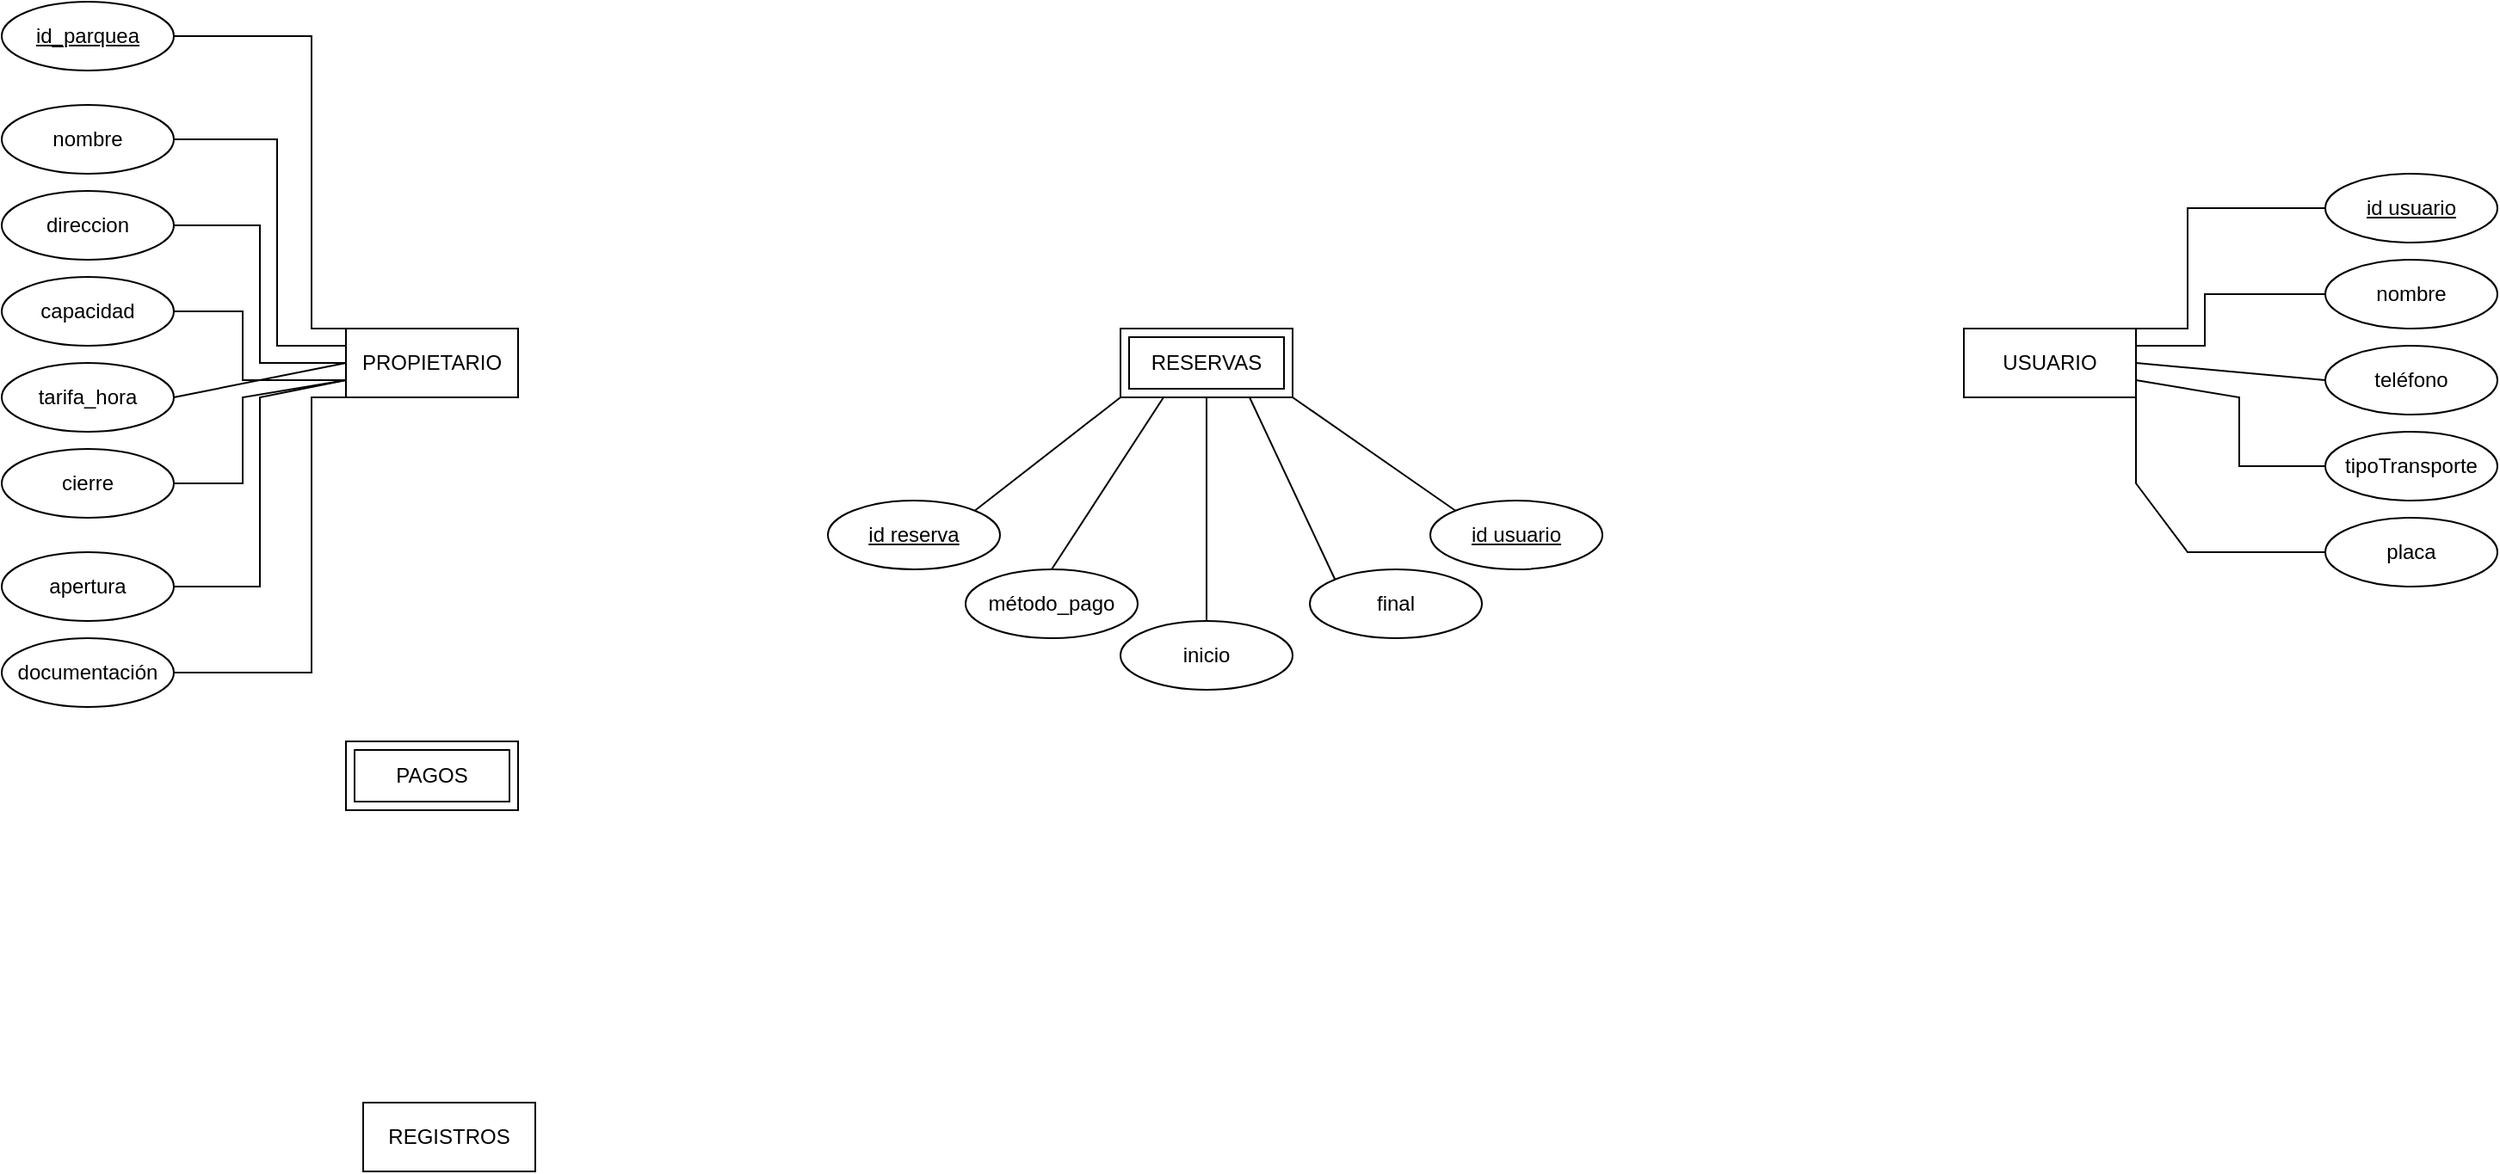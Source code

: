 <mxfile version="24.7.10">
  <diagram name="Página-1" id="D1UG52gK4ZFhQqOSn1Ke">
    <mxGraphModel dx="2261" dy="780" grid="1" gridSize="10" guides="1" tooltips="1" connect="1" arrows="1" fold="1" page="1" pageScale="1" pageWidth="827" pageHeight="1169" math="0" shadow="0">
      <root>
        <mxCell id="0" />
        <mxCell id="1" parent="0" />
        <mxCell id="8Ww00pwWWYWBI8ZVEA0D-1" value="USUARIO" style="whiteSpace=wrap;html=1;align=center;" vertex="1" parent="1">
          <mxGeometry x="970" y="190" width="100" height="40" as="geometry" />
        </mxCell>
        <mxCell id="8Ww00pwWWYWBI8ZVEA0D-4" value="PROPIETARIO" style="whiteSpace=wrap;html=1;align=center;" vertex="1" parent="1">
          <mxGeometry x="30" y="190" width="100" height="40" as="geometry" />
        </mxCell>
        <mxCell id="8Ww00pwWWYWBI8ZVEA0D-5" value="RESERVAS" style="shape=ext;margin=3;double=1;whiteSpace=wrap;html=1;align=center;" vertex="1" parent="1">
          <mxGeometry x="480" y="190" width="100" height="40" as="geometry" />
        </mxCell>
        <mxCell id="8Ww00pwWWYWBI8ZVEA0D-7" value="capacidad" style="ellipse;whiteSpace=wrap;html=1;align=center;" vertex="1" parent="1">
          <mxGeometry x="-170" y="160" width="100" height="40" as="geometry" />
        </mxCell>
        <mxCell id="8Ww00pwWWYWBI8ZVEA0D-8" value="id_parquea" style="ellipse;whiteSpace=wrap;html=1;align=center;fontStyle=4;" vertex="1" parent="1">
          <mxGeometry x="-170" width="100" height="40" as="geometry" />
        </mxCell>
        <mxCell id="8Ww00pwWWYWBI8ZVEA0D-9" value="direccion" style="ellipse;whiteSpace=wrap;html=1;align=center;" vertex="1" parent="1">
          <mxGeometry x="-170" y="110" width="100" height="40" as="geometry" />
        </mxCell>
        <mxCell id="8Ww00pwWWYWBI8ZVEA0D-10" value="nombre" style="ellipse;whiteSpace=wrap;html=1;align=center;" vertex="1" parent="1">
          <mxGeometry x="-170" y="60" width="100" height="40" as="geometry" />
        </mxCell>
        <mxCell id="8Ww00pwWWYWBI8ZVEA0D-12" value="tarifa_hora" style="ellipse;whiteSpace=wrap;html=1;align=center;" vertex="1" parent="1">
          <mxGeometry x="-170" y="210" width="100" height="40" as="geometry" />
        </mxCell>
        <mxCell id="8Ww00pwWWYWBI8ZVEA0D-13" value="apertura" style="ellipse;whiteSpace=wrap;html=1;align=center;" vertex="1" parent="1">
          <mxGeometry x="-170" y="320" width="100" height="40" as="geometry" />
        </mxCell>
        <mxCell id="8Ww00pwWWYWBI8ZVEA0D-14" value="cierre" style="ellipse;whiteSpace=wrap;html=1;align=center;" vertex="1" parent="1">
          <mxGeometry x="-170" y="260" width="100" height="40" as="geometry" />
        </mxCell>
        <mxCell id="8Ww00pwWWYWBI8ZVEA0D-15" value="documentación" style="ellipse;whiteSpace=wrap;html=1;align=center;" vertex="1" parent="1">
          <mxGeometry x="-170" y="370" width="100" height="40" as="geometry" />
        </mxCell>
        <mxCell id="8Ww00pwWWYWBI8ZVEA0D-16" value="" style="endArrow=none;html=1;rounded=0;exitX=1;exitY=0.5;exitDx=0;exitDy=0;entryX=0;entryY=0;entryDx=0;entryDy=0;" edge="1" parent="1" source="8Ww00pwWWYWBI8ZVEA0D-8" target="8Ww00pwWWYWBI8ZVEA0D-4">
          <mxGeometry relative="1" as="geometry">
            <mxPoint x="10" y="100" as="sourcePoint" />
            <mxPoint x="-20" y="270" as="targetPoint" />
            <Array as="points">
              <mxPoint x="10" y="20" />
              <mxPoint x="10" y="190" />
            </Array>
          </mxGeometry>
        </mxCell>
        <mxCell id="8Ww00pwWWYWBI8ZVEA0D-17" value="" style="endArrow=none;html=1;rounded=0;exitX=1;exitY=0.5;exitDx=0;exitDy=0;entryX=0;entryY=0.25;entryDx=0;entryDy=0;" edge="1" parent="1" source="8Ww00pwWWYWBI8ZVEA0D-10" target="8Ww00pwWWYWBI8ZVEA0D-4">
          <mxGeometry relative="1" as="geometry">
            <mxPoint x="-70" y="180" as="sourcePoint" />
            <mxPoint x="30" y="360" as="targetPoint" />
            <Array as="points">
              <mxPoint x="-10" y="80" />
              <mxPoint x="-10" y="200" />
            </Array>
          </mxGeometry>
        </mxCell>
        <mxCell id="8Ww00pwWWYWBI8ZVEA0D-18" value="" style="endArrow=none;html=1;rounded=0;exitX=1;exitY=0.5;exitDx=0;exitDy=0;entryX=0;entryY=0.5;entryDx=0;entryDy=0;" edge="1" parent="1" source="8Ww00pwWWYWBI8ZVEA0D-9" target="8Ww00pwWWYWBI8ZVEA0D-4">
          <mxGeometry relative="1" as="geometry">
            <mxPoint x="-60" y="240" as="sourcePoint" />
            <mxPoint x="40" y="360" as="targetPoint" />
            <Array as="points">
              <mxPoint x="-20" y="130" />
              <mxPoint x="-20" y="210" />
            </Array>
          </mxGeometry>
        </mxCell>
        <mxCell id="8Ww00pwWWYWBI8ZVEA0D-19" value="" style="endArrow=none;html=1;rounded=0;exitX=1;exitY=0.5;exitDx=0;exitDy=0;entryX=0;entryY=0.75;entryDx=0;entryDy=0;" edge="1" parent="1" source="8Ww00pwWWYWBI8ZVEA0D-7" target="8Ww00pwWWYWBI8ZVEA0D-4">
          <mxGeometry relative="1" as="geometry">
            <mxPoint x="-60" y="190" as="sourcePoint" />
            <mxPoint x="40" y="270" as="targetPoint" />
            <Array as="points">
              <mxPoint x="-30" y="180" />
              <mxPoint x="-30" y="220" />
            </Array>
          </mxGeometry>
        </mxCell>
        <mxCell id="8Ww00pwWWYWBI8ZVEA0D-20" value="" style="endArrow=none;html=1;rounded=0;exitX=1;exitY=0.5;exitDx=0;exitDy=0;entryX=0;entryY=1;entryDx=0;entryDy=0;" edge="1" parent="1" source="8Ww00pwWWYWBI8ZVEA0D-15" target="8Ww00pwWWYWBI8ZVEA0D-4">
          <mxGeometry relative="1" as="geometry">
            <mxPoint x="-20" y="389.5" as="sourcePoint" />
            <mxPoint x="70" y="260" as="targetPoint" />
            <Array as="points">
              <mxPoint x="10" y="390" />
              <mxPoint x="10" y="230" />
            </Array>
          </mxGeometry>
        </mxCell>
        <mxCell id="8Ww00pwWWYWBI8ZVEA0D-21" value="" style="endArrow=none;html=1;rounded=0;exitX=1;exitY=0.5;exitDx=0;exitDy=0;entryX=0;entryY=0.75;entryDx=0;entryDy=0;" edge="1" parent="1" source="8Ww00pwWWYWBI8ZVEA0D-13" target="8Ww00pwWWYWBI8ZVEA0D-4">
          <mxGeometry relative="1" as="geometry">
            <mxPoint x="-60" y="400" as="sourcePoint" />
            <mxPoint x="40" y="240" as="targetPoint" />
            <Array as="points">
              <mxPoint x="-20" y="340" />
              <mxPoint x="-20" y="230" />
            </Array>
          </mxGeometry>
        </mxCell>
        <mxCell id="8Ww00pwWWYWBI8ZVEA0D-22" value="" style="endArrow=none;html=1;rounded=0;exitX=1;exitY=0.5;exitDx=0;exitDy=0;entryX=0;entryY=0.75;entryDx=0;entryDy=0;" edge="1" parent="1" source="8Ww00pwWWYWBI8ZVEA0D-14" target="8Ww00pwWWYWBI8ZVEA0D-4">
          <mxGeometry relative="1" as="geometry">
            <mxPoint x="-60" y="350" as="sourcePoint" />
            <mxPoint x="40" y="230" as="targetPoint" />
            <Array as="points">
              <mxPoint x="-30" y="280" />
              <mxPoint x="-30" y="230" />
            </Array>
          </mxGeometry>
        </mxCell>
        <mxCell id="8Ww00pwWWYWBI8ZVEA0D-23" value="" style="endArrow=none;html=1;rounded=0;exitX=1;exitY=0.5;exitDx=0;exitDy=0;entryX=0;entryY=0.5;entryDx=0;entryDy=0;" edge="1" parent="1" source="8Ww00pwWWYWBI8ZVEA0D-12" target="8Ww00pwWWYWBI8ZVEA0D-4">
          <mxGeometry relative="1" as="geometry">
            <mxPoint x="330" y="100" as="sourcePoint" />
            <mxPoint x="490" y="100" as="targetPoint" />
          </mxGeometry>
        </mxCell>
        <mxCell id="8Ww00pwWWYWBI8ZVEA0D-25" value="REGISTROS" style="whiteSpace=wrap;html=1;align=center;" vertex="1" parent="1">
          <mxGeometry x="40" y="640" width="100" height="40" as="geometry" />
        </mxCell>
        <mxCell id="8Ww00pwWWYWBI8ZVEA0D-27" value="PAGOS" style="shape=ext;margin=3;double=1;whiteSpace=wrap;html=1;align=center;" vertex="1" parent="1">
          <mxGeometry x="30" y="430" width="100" height="40" as="geometry" />
        </mxCell>
        <mxCell id="8Ww00pwWWYWBI8ZVEA0D-28" value="método_pago" style="ellipse;whiteSpace=wrap;html=1;align=center;" vertex="1" parent="1">
          <mxGeometry x="390" y="330" width="100" height="40" as="geometry" />
        </mxCell>
        <mxCell id="8Ww00pwWWYWBI8ZVEA0D-30" value="inicio" style="ellipse;whiteSpace=wrap;html=1;align=center;" vertex="1" parent="1">
          <mxGeometry x="480" y="360" width="100" height="40" as="geometry" />
        </mxCell>
        <mxCell id="8Ww00pwWWYWBI8ZVEA0D-31" value="final" style="ellipse;whiteSpace=wrap;html=1;align=center;" vertex="1" parent="1">
          <mxGeometry x="590" y="330" width="100" height="40" as="geometry" />
        </mxCell>
        <mxCell id="8Ww00pwWWYWBI8ZVEA0D-32" value="id usuario" style="ellipse;whiteSpace=wrap;html=1;align=center;fontStyle=4;" vertex="1" parent="1">
          <mxGeometry x="660" y="290" width="100" height="40" as="geometry" />
        </mxCell>
        <mxCell id="8Ww00pwWWYWBI8ZVEA0D-33" value="id reserva" style="ellipse;whiteSpace=wrap;html=1;align=center;fontStyle=4;" vertex="1" parent="1">
          <mxGeometry x="310" y="290" width="100" height="40" as="geometry" />
        </mxCell>
        <mxCell id="8Ww00pwWWYWBI8ZVEA0D-34" value="" style="endArrow=none;html=1;rounded=0;exitX=1;exitY=0;exitDx=0;exitDy=0;entryX=0;entryY=1;entryDx=0;entryDy=0;" edge="1" parent="1" source="8Ww00pwWWYWBI8ZVEA0D-33" target="8Ww00pwWWYWBI8ZVEA0D-5">
          <mxGeometry relative="1" as="geometry">
            <mxPoint x="420" y="300" as="sourcePoint" />
            <mxPoint x="580" y="300" as="targetPoint" />
          </mxGeometry>
        </mxCell>
        <mxCell id="8Ww00pwWWYWBI8ZVEA0D-35" value="" style="endArrow=none;html=1;rounded=0;exitX=0.5;exitY=0;exitDx=0;exitDy=0;entryX=0.25;entryY=1;entryDx=0;entryDy=0;" edge="1" parent="1" source="8Ww00pwWWYWBI8ZVEA0D-28" target="8Ww00pwWWYWBI8ZVEA0D-5">
          <mxGeometry relative="1" as="geometry">
            <mxPoint x="415" y="306" as="sourcePoint" />
            <mxPoint x="490" y="240" as="targetPoint" />
          </mxGeometry>
        </mxCell>
        <mxCell id="8Ww00pwWWYWBI8ZVEA0D-36" value="" style="endArrow=none;html=1;rounded=0;exitX=0.5;exitY=0;exitDx=0;exitDy=0;entryX=0.5;entryY=1;entryDx=0;entryDy=0;" edge="1" parent="1" source="8Ww00pwWWYWBI8ZVEA0D-30" target="8Ww00pwWWYWBI8ZVEA0D-5">
          <mxGeometry relative="1" as="geometry">
            <mxPoint x="450" y="340" as="sourcePoint" />
            <mxPoint x="515" y="240" as="targetPoint" />
          </mxGeometry>
        </mxCell>
        <mxCell id="8Ww00pwWWYWBI8ZVEA0D-37" value="" style="endArrow=none;html=1;rounded=0;exitX=0;exitY=0;exitDx=0;exitDy=0;entryX=0.75;entryY=1;entryDx=0;entryDy=0;" edge="1" parent="1" source="8Ww00pwWWYWBI8ZVEA0D-31" target="8Ww00pwWWYWBI8ZVEA0D-5">
          <mxGeometry relative="1" as="geometry">
            <mxPoint x="550" y="370" as="sourcePoint" />
            <mxPoint x="540" y="240" as="targetPoint" />
          </mxGeometry>
        </mxCell>
        <mxCell id="8Ww00pwWWYWBI8ZVEA0D-38" value="" style="endArrow=none;html=1;rounded=0;exitX=0;exitY=0;exitDx=0;exitDy=0;entryX=1;entryY=1;entryDx=0;entryDy=0;" edge="1" parent="1" source="8Ww00pwWWYWBI8ZVEA0D-32" target="8Ww00pwWWYWBI8ZVEA0D-5">
          <mxGeometry relative="1" as="geometry">
            <mxPoint x="625" y="346" as="sourcePoint" />
            <mxPoint x="565" y="240" as="targetPoint" />
          </mxGeometry>
        </mxCell>
        <mxCell id="8Ww00pwWWYWBI8ZVEA0D-39" value="id usuario" style="ellipse;whiteSpace=wrap;html=1;align=center;fontStyle=4;" vertex="1" parent="1">
          <mxGeometry x="1180" y="100" width="100" height="40" as="geometry" />
        </mxCell>
        <mxCell id="8Ww00pwWWYWBI8ZVEA0D-40" value="nombre" style="ellipse;whiteSpace=wrap;html=1;align=center;" vertex="1" parent="1">
          <mxGeometry x="1180" y="150" width="100" height="40" as="geometry" />
        </mxCell>
        <mxCell id="8Ww00pwWWYWBI8ZVEA0D-41" value="teléfono" style="ellipse;whiteSpace=wrap;html=1;align=center;" vertex="1" parent="1">
          <mxGeometry x="1180" y="200" width="100" height="40" as="geometry" />
        </mxCell>
        <mxCell id="8Ww00pwWWYWBI8ZVEA0D-42" value="tipoTransp&lt;span style=&quot;color: rgba(0, 0, 0, 0); font-family: monospace; font-size: 0px; text-align: start; text-wrap: nowrap;&quot;&gt;%3CmxGraphModel%3E%3Croot%3E%3CmxCell%20id%3D%220%22%2F%3E%3CmxCell%20id%3D%221%22%20parent%3D%220%22%2F%3E%3CmxCell%20id%3D%222%22%20value%3D%22tel%C3%A9fono%22%20style%3D%22ellipse%3BwhiteSpace%3Dwrap%3Bhtml%3D1%3Balign%3Dcenter%3B%22%20vertex%3D%221%22%20parent%3D%221%22%3E%3CmxGeometry%20x%3D%221220%22%20y%3D%22230%22%20width%3D%22100%22%20height%3D%2240%22%20as%3D%22geometry%22%2F%3E%3C%2FmxCell%3E%3C%2Froot%3E%3C%2FmxGraphModel%3E&lt;/span&gt;orte" style="ellipse;whiteSpace=wrap;html=1;align=center;" vertex="1" parent="1">
          <mxGeometry x="1180" y="250" width="100" height="40" as="geometry" />
        </mxCell>
        <mxCell id="8Ww00pwWWYWBI8ZVEA0D-43" value="placa" style="ellipse;whiteSpace=wrap;html=1;align=center;" vertex="1" parent="1">
          <mxGeometry x="1180" y="300" width="100" height="40" as="geometry" />
        </mxCell>
        <mxCell id="8Ww00pwWWYWBI8ZVEA0D-44" value="" style="endArrow=none;html=1;rounded=0;entryX=0;entryY=0.5;entryDx=0;entryDy=0;exitX=1;exitY=0;exitDx=0;exitDy=0;" edge="1" parent="1" source="8Ww00pwWWYWBI8ZVEA0D-1" target="8Ww00pwWWYWBI8ZVEA0D-39">
          <mxGeometry relative="1" as="geometry">
            <mxPoint x="1100" y="240" as="sourcePoint" />
            <mxPoint x="1140" y="119.5" as="targetPoint" />
            <Array as="points">
              <mxPoint x="1100" y="190" />
              <mxPoint x="1100" y="120" />
            </Array>
          </mxGeometry>
        </mxCell>
        <mxCell id="8Ww00pwWWYWBI8ZVEA0D-45" value="" style="endArrow=none;html=1;rounded=0;entryX=0;entryY=0.5;entryDx=0;entryDy=0;exitX=1;exitY=0.25;exitDx=0;exitDy=0;" edge="1" parent="1" source="8Ww00pwWWYWBI8ZVEA0D-1" target="8Ww00pwWWYWBI8ZVEA0D-40">
          <mxGeometry relative="1" as="geometry">
            <mxPoint x="1080" y="200" as="sourcePoint" />
            <mxPoint x="1190" y="130" as="targetPoint" />
            <Array as="points">
              <mxPoint x="1110" y="200" />
              <mxPoint x="1110" y="170" />
            </Array>
          </mxGeometry>
        </mxCell>
        <mxCell id="8Ww00pwWWYWBI8ZVEA0D-47" value="" style="endArrow=none;html=1;rounded=0;exitX=1;exitY=0.5;exitDx=0;exitDy=0;entryX=0;entryY=0.5;entryDx=0;entryDy=0;" edge="1" parent="1" source="8Ww00pwWWYWBI8ZVEA0D-1" target="8Ww00pwWWYWBI8ZVEA0D-41">
          <mxGeometry relative="1" as="geometry">
            <mxPoint x="960" y="269.5" as="sourcePoint" />
            <mxPoint x="1120" y="269.5" as="targetPoint" />
          </mxGeometry>
        </mxCell>
        <mxCell id="8Ww00pwWWYWBI8ZVEA0D-48" value="" style="endArrow=none;html=1;rounded=0;exitX=1;exitY=0.75;exitDx=0;exitDy=0;entryX=0;entryY=0.5;entryDx=0;entryDy=0;" edge="1" parent="1" source="8Ww00pwWWYWBI8ZVEA0D-1" target="8Ww00pwWWYWBI8ZVEA0D-42">
          <mxGeometry relative="1" as="geometry">
            <mxPoint x="1080" y="260" as="sourcePoint" />
            <mxPoint x="1130" y="290" as="targetPoint" />
            <Array as="points">
              <mxPoint x="1130" y="230" />
              <mxPoint x="1130" y="270" />
            </Array>
          </mxGeometry>
        </mxCell>
        <mxCell id="8Ww00pwWWYWBI8ZVEA0D-49" value="" style="endArrow=none;html=1;rounded=0;exitX=1;exitY=1;exitDx=0;exitDy=0;entryX=0;entryY=0.5;entryDx=0;entryDy=0;" edge="1" parent="1" source="8Ww00pwWWYWBI8ZVEA0D-1" target="8Ww00pwWWYWBI8ZVEA0D-43">
          <mxGeometry relative="1" as="geometry">
            <mxPoint x="1060" y="349.5" as="sourcePoint" />
            <mxPoint x="1220" y="349.5" as="targetPoint" />
            <Array as="points">
              <mxPoint x="1070" y="280" />
              <mxPoint x="1100" y="320" />
            </Array>
          </mxGeometry>
        </mxCell>
      </root>
    </mxGraphModel>
  </diagram>
</mxfile>
